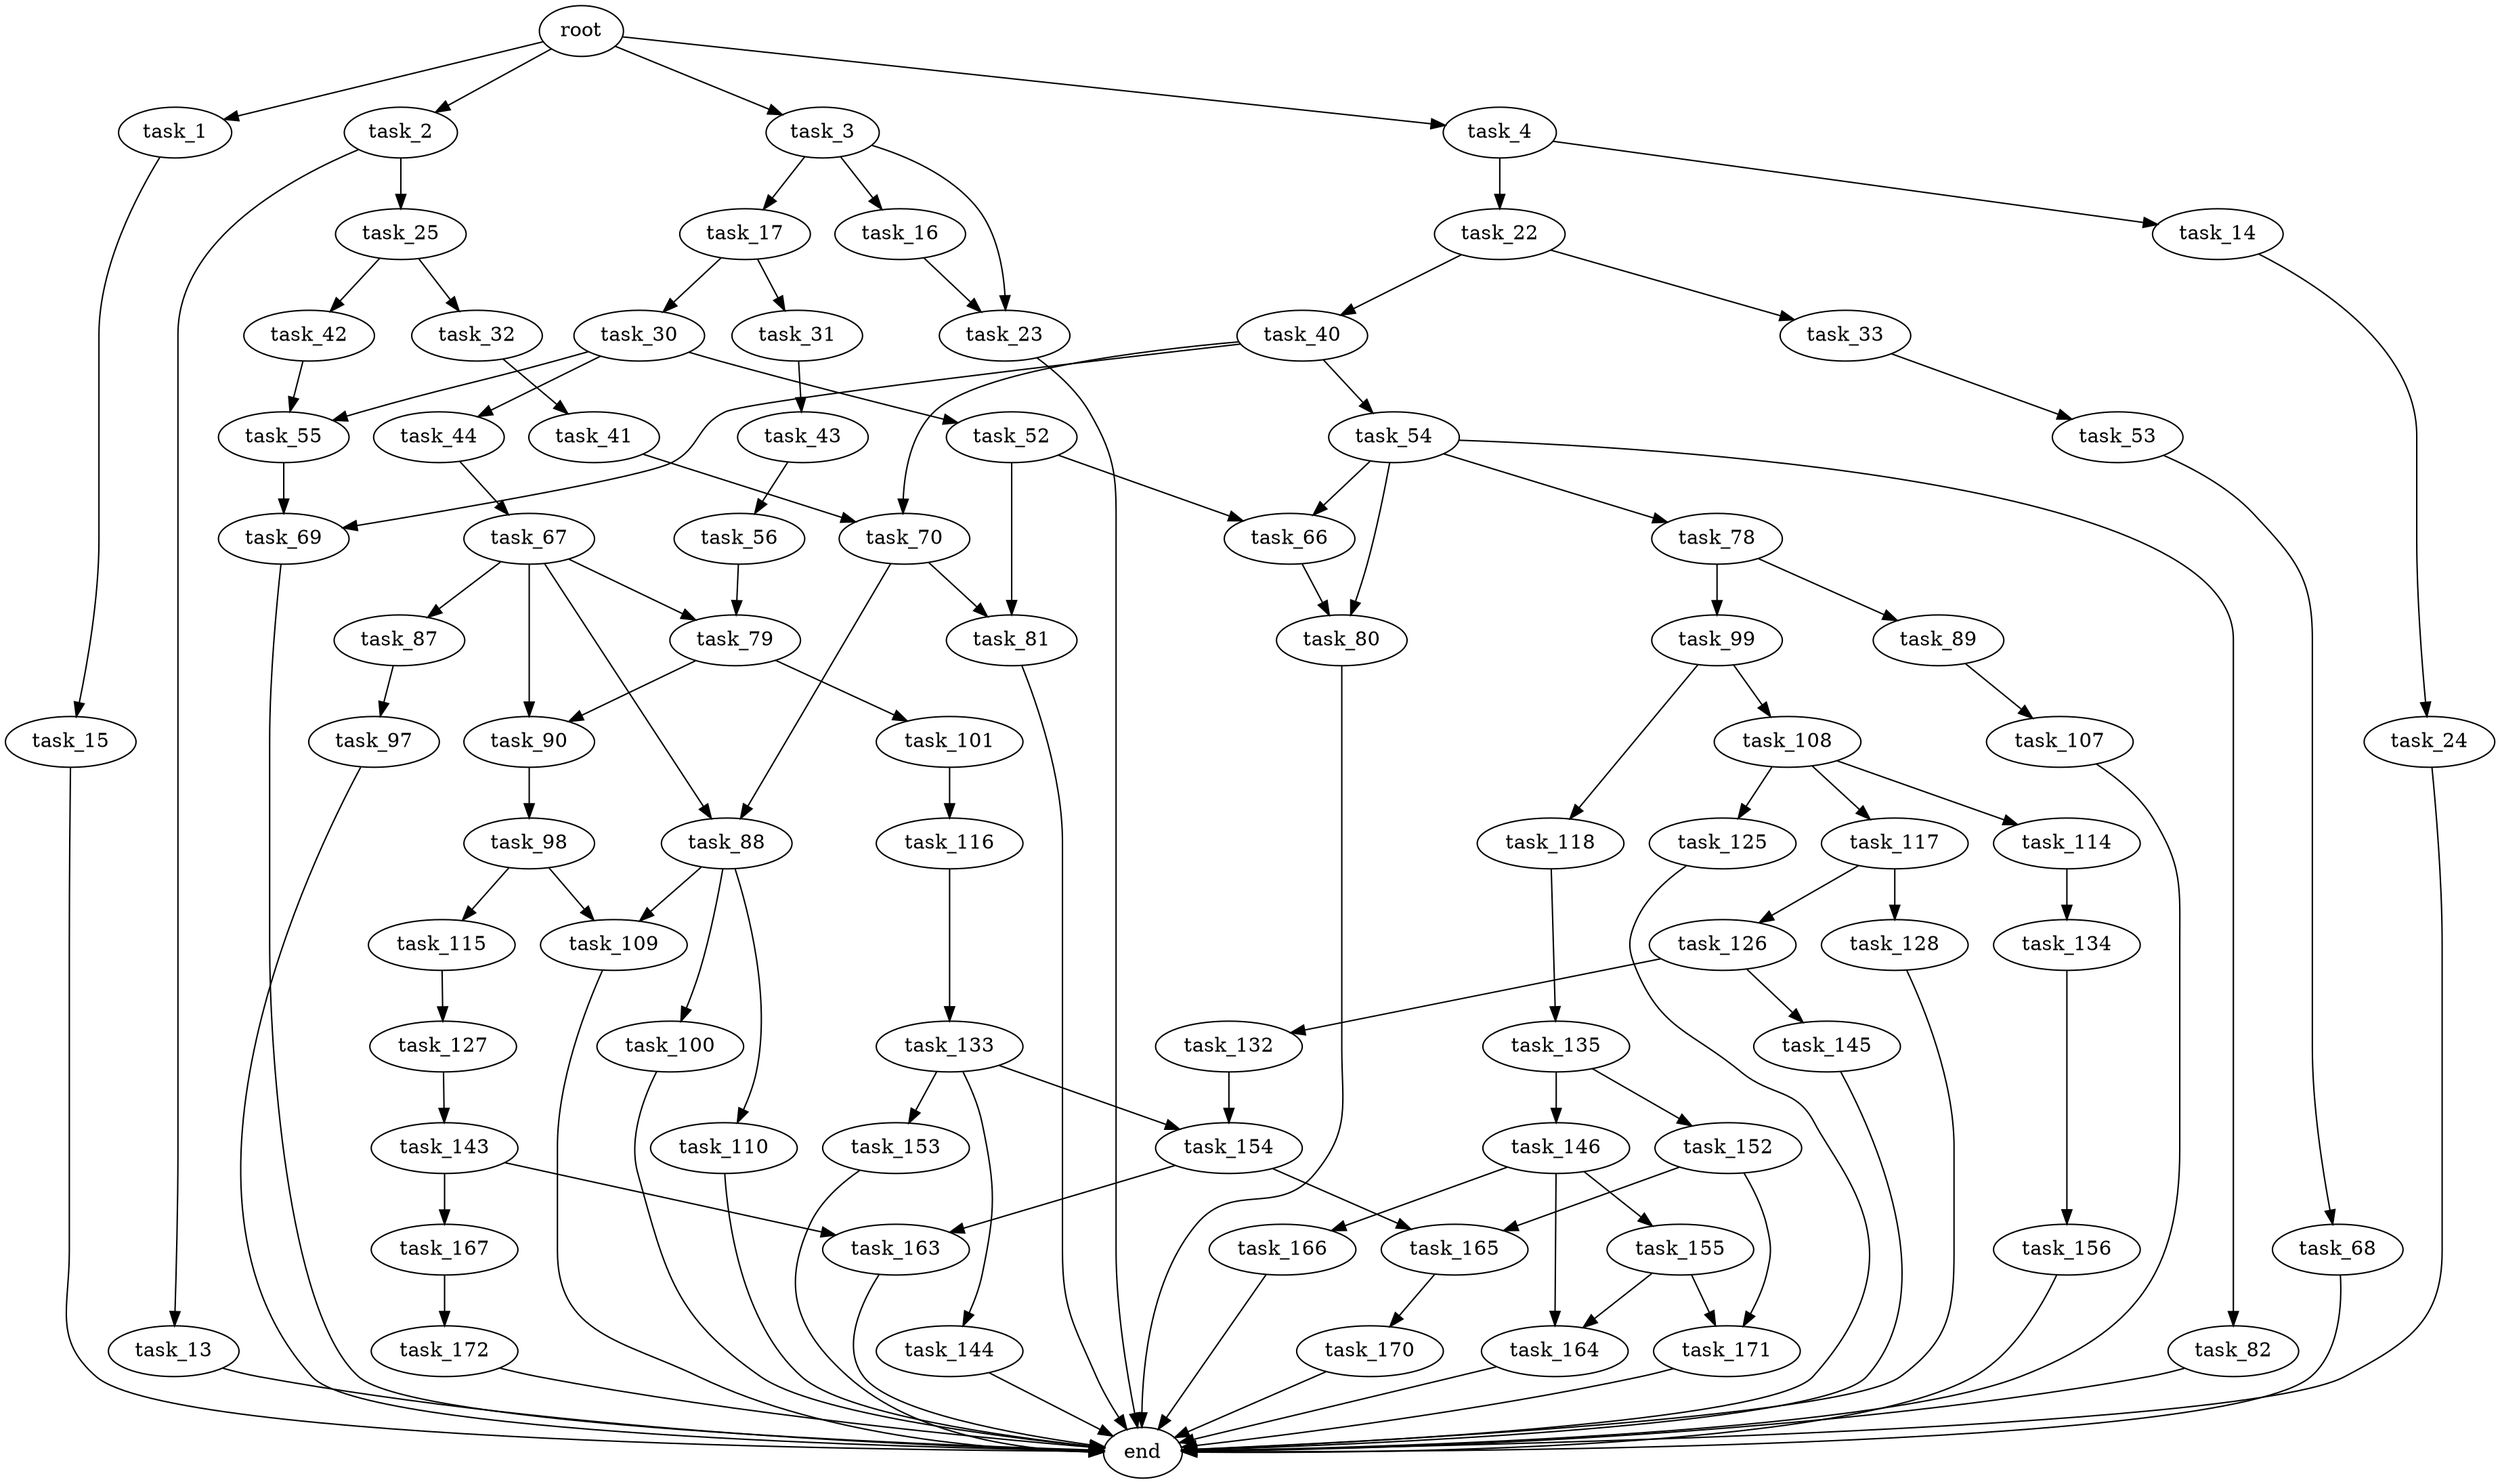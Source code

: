 digraph G {
  root [size="0.000000"];
  task_1 [size="23128207414.000000"];
  task_2 [size="8589934592.000000"];
  task_3 [size="16528712038.000000"];
  task_4 [size="68719476736.000000"];
  task_15 [size="8589934592.000000"];
  task_13 [size="28991029248.000000"];
  task_25 [size="12142582634.000000"];
  task_16 [size="8425761278.000000"];
  task_17 [size="14293755636.000000"];
  task_23 [size="134217728000.000000"];
  task_14 [size="721600094592.000000"];
  task_22 [size="28991029248.000000"];
  end [size="0.000000"];
  task_24 [size="49092837972.000000"];
  task_30 [size="782757789696.000000"];
  task_31 [size="69624665646.000000"];
  task_33 [size="161882807712.000000"];
  task_40 [size="68719476736.000000"];
  task_32 [size="68719476736.000000"];
  task_42 [size="1246174473.000000"];
  task_44 [size="549755813888.000000"];
  task_52 [size="549755813888.000000"];
  task_55 [size="17147090680.000000"];
  task_43 [size="27721256876.000000"];
  task_41 [size="8510211316.000000"];
  task_53 [size="134217728000.000000"];
  task_54 [size="45138128888.000000"];
  task_69 [size="680730152.000000"];
  task_70 [size="72147201718.000000"];
  task_56 [size="28991029248.000000"];
  task_67 [size="39639421233.000000"];
  task_66 [size="134217728000.000000"];
  task_81 [size="4283995411.000000"];
  task_68 [size="322892392.000000"];
  task_78 [size="1084072907.000000"];
  task_80 [size="134217728000.000000"];
  task_82 [size="549755813888.000000"];
  task_79 [size="1073741824000.000000"];
  task_87 [size="231928233984.000000"];
  task_88 [size="27086315988.000000"];
  task_90 [size="368293445632.000000"];
  task_89 [size="106933518996.000000"];
  task_99 [size="28991029248.000000"];
  task_101 [size="115242530780.000000"];
  task_97 [size="582333375998.000000"];
  task_100 [size="3353300715.000000"];
  task_109 [size="18381000667.000000"];
  task_110 [size="782757789696.000000"];
  task_107 [size="8589934592.000000"];
  task_98 [size="549755813888.000000"];
  task_115 [size="9018982163.000000"];
  task_108 [size="7024490594.000000"];
  task_118 [size="782757789696.000000"];
  task_116 [size="100990857406.000000"];
  task_114 [size="4729173975.000000"];
  task_117 [size="6138374142.000000"];
  task_125 [size="91291657754.000000"];
  task_134 [size="134469705651.000000"];
  task_127 [size="8589934592.000000"];
  task_133 [size="587054873129.000000"];
  task_126 [size="134217728000.000000"];
  task_128 [size="549755813888.000000"];
  task_135 [size="146205212097.000000"];
  task_132 [size="70531409951.000000"];
  task_145 [size="8589934592.000000"];
  task_143 [size="12868233980.000000"];
  task_154 [size="1047159660034.000000"];
  task_144 [size="40592138650.000000"];
  task_153 [size="22206502588.000000"];
  task_156 [size="238517631697.000000"];
  task_146 [size="1073741824000.000000"];
  task_152 [size="39221336333.000000"];
  task_163 [size="549755813888.000000"];
  task_167 [size="8589934592.000000"];
  task_155 [size="231928233984.000000"];
  task_164 [size="254480808643.000000"];
  task_166 [size="4627678985.000000"];
  task_165 [size="601491246991.000000"];
  task_171 [size="371978436991.000000"];
  task_170 [size="1195379595979.000000"];
  task_172 [size="9451695730.000000"];

  root -> task_1 [size="1.000000"];
  root -> task_2 [size="1.000000"];
  root -> task_3 [size="1.000000"];
  root -> task_4 [size="1.000000"];
  task_1 -> task_15 [size="411041792.000000"];
  task_2 -> task_13 [size="33554432.000000"];
  task_2 -> task_25 [size="33554432.000000"];
  task_3 -> task_16 [size="301989888.000000"];
  task_3 -> task_17 [size="301989888.000000"];
  task_3 -> task_23 [size="301989888.000000"];
  task_4 -> task_14 [size="134217728.000000"];
  task_4 -> task_22 [size="134217728.000000"];
  task_15 -> end [size="1.000000"];
  task_13 -> end [size="1.000000"];
  task_25 -> task_32 [size="209715200.000000"];
  task_25 -> task_42 [size="209715200.000000"];
  task_16 -> task_23 [size="134217728.000000"];
  task_17 -> task_30 [size="33554432.000000"];
  task_17 -> task_31 [size="33554432.000000"];
  task_23 -> end [size="1.000000"];
  task_14 -> task_24 [size="536870912.000000"];
  task_22 -> task_33 [size="75497472.000000"];
  task_22 -> task_40 [size="75497472.000000"];
  task_24 -> end [size="1.000000"];
  task_30 -> task_44 [size="679477248.000000"];
  task_30 -> task_52 [size="679477248.000000"];
  task_30 -> task_55 [size="679477248.000000"];
  task_31 -> task_43 [size="75497472.000000"];
  task_33 -> task_53 [size="134217728.000000"];
  task_40 -> task_54 [size="134217728.000000"];
  task_40 -> task_69 [size="134217728.000000"];
  task_40 -> task_70 [size="134217728.000000"];
  task_32 -> task_41 [size="134217728.000000"];
  task_42 -> task_55 [size="33554432.000000"];
  task_44 -> task_67 [size="536870912.000000"];
  task_52 -> task_66 [size="536870912.000000"];
  task_52 -> task_81 [size="536870912.000000"];
  task_55 -> task_69 [size="301989888.000000"];
  task_43 -> task_56 [size="33554432.000000"];
  task_41 -> task_70 [size="134217728.000000"];
  task_53 -> task_68 [size="209715200.000000"];
  task_54 -> task_66 [size="33554432.000000"];
  task_54 -> task_78 [size="33554432.000000"];
  task_54 -> task_80 [size="33554432.000000"];
  task_54 -> task_82 [size="33554432.000000"];
  task_69 -> end [size="1.000000"];
  task_70 -> task_81 [size="75497472.000000"];
  task_70 -> task_88 [size="75497472.000000"];
  task_56 -> task_79 [size="75497472.000000"];
  task_67 -> task_79 [size="75497472.000000"];
  task_67 -> task_87 [size="75497472.000000"];
  task_67 -> task_88 [size="75497472.000000"];
  task_67 -> task_90 [size="75497472.000000"];
  task_66 -> task_80 [size="209715200.000000"];
  task_81 -> end [size="1.000000"];
  task_68 -> end [size="1.000000"];
  task_78 -> task_89 [size="134217728.000000"];
  task_78 -> task_99 [size="134217728.000000"];
  task_80 -> end [size="1.000000"];
  task_82 -> end [size="1.000000"];
  task_79 -> task_90 [size="838860800.000000"];
  task_79 -> task_101 [size="838860800.000000"];
  task_87 -> task_97 [size="301989888.000000"];
  task_88 -> task_100 [size="536870912.000000"];
  task_88 -> task_109 [size="536870912.000000"];
  task_88 -> task_110 [size="536870912.000000"];
  task_90 -> task_98 [size="411041792.000000"];
  task_89 -> task_107 [size="134217728.000000"];
  task_99 -> task_108 [size="75497472.000000"];
  task_99 -> task_118 [size="75497472.000000"];
  task_101 -> task_116 [size="536870912.000000"];
  task_97 -> end [size="1.000000"];
  task_100 -> end [size="1.000000"];
  task_109 -> end [size="1.000000"];
  task_110 -> end [size="1.000000"];
  task_107 -> end [size="1.000000"];
  task_98 -> task_109 [size="536870912.000000"];
  task_98 -> task_115 [size="536870912.000000"];
  task_115 -> task_127 [size="301989888.000000"];
  task_108 -> task_114 [size="33554432.000000"];
  task_108 -> task_117 [size="33554432.000000"];
  task_108 -> task_125 [size="33554432.000000"];
  task_118 -> task_135 [size="679477248.000000"];
  task_116 -> task_133 [size="411041792.000000"];
  task_114 -> task_134 [size="75497472.000000"];
  task_117 -> task_126 [size="134217728.000000"];
  task_117 -> task_128 [size="134217728.000000"];
  task_125 -> end [size="1.000000"];
  task_134 -> task_156 [size="209715200.000000"];
  task_127 -> task_143 [size="33554432.000000"];
  task_133 -> task_144 [size="411041792.000000"];
  task_133 -> task_153 [size="411041792.000000"];
  task_133 -> task_154 [size="411041792.000000"];
  task_126 -> task_132 [size="209715200.000000"];
  task_126 -> task_145 [size="209715200.000000"];
  task_128 -> end [size="1.000000"];
  task_135 -> task_146 [size="411041792.000000"];
  task_135 -> task_152 [size="411041792.000000"];
  task_132 -> task_154 [size="301989888.000000"];
  task_145 -> end [size="1.000000"];
  task_143 -> task_163 [size="33554432.000000"];
  task_143 -> task_167 [size="33554432.000000"];
  task_154 -> task_163 [size="679477248.000000"];
  task_154 -> task_165 [size="679477248.000000"];
  task_144 -> end [size="1.000000"];
  task_153 -> end [size="1.000000"];
  task_156 -> end [size="1.000000"];
  task_146 -> task_155 [size="838860800.000000"];
  task_146 -> task_164 [size="838860800.000000"];
  task_146 -> task_166 [size="838860800.000000"];
  task_152 -> task_165 [size="33554432.000000"];
  task_152 -> task_171 [size="33554432.000000"];
  task_163 -> end [size="1.000000"];
  task_167 -> task_172 [size="33554432.000000"];
  task_155 -> task_164 [size="301989888.000000"];
  task_155 -> task_171 [size="301989888.000000"];
  task_164 -> end [size="1.000000"];
  task_166 -> end [size="1.000000"];
  task_165 -> task_170 [size="411041792.000000"];
  task_171 -> end [size="1.000000"];
  task_170 -> end [size="1.000000"];
  task_172 -> end [size="1.000000"];
}
